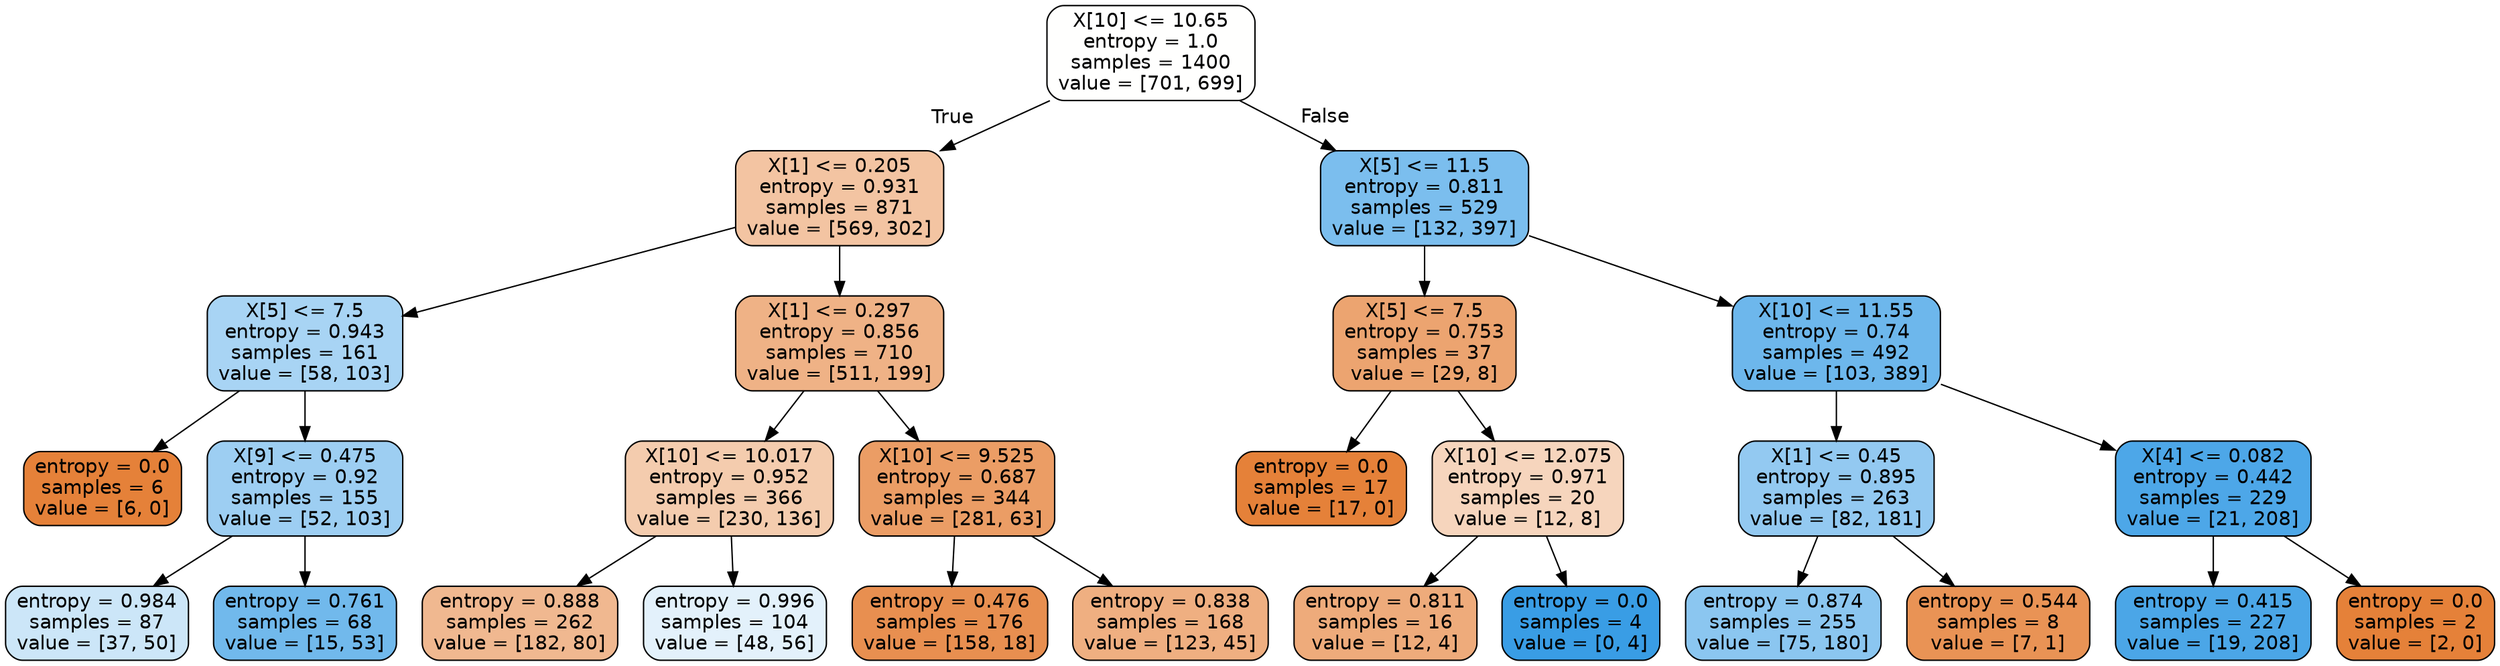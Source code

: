 digraph Tree {
node [shape=box, style="filled, rounded", color="black", fontname=helvetica] ;
edge [fontname=helvetica] ;
0 [label="X[10] <= 10.65\nentropy = 1.0\nsamples = 1400\nvalue = [701, 699]", fillcolor="#fffffe"] ;
1 [label="X[1] <= 0.205\nentropy = 0.931\nsamples = 871\nvalue = [569, 302]", fillcolor="#f3c4a2"] ;
0 -> 1 [labeldistance=2.5, labelangle=45, headlabel="True"] ;
2 [label="X[5] <= 7.5\nentropy = 0.943\nsamples = 161\nvalue = [58, 103]", fillcolor="#a8d4f4"] ;
1 -> 2 ;
3 [label="entropy = 0.0\nsamples = 6\nvalue = [6, 0]", fillcolor="#e58139"] ;
2 -> 3 ;
4 [label="X[9] <= 0.475\nentropy = 0.92\nsamples = 155\nvalue = [52, 103]", fillcolor="#9dcef2"] ;
2 -> 4 ;
5 [label="entropy = 0.984\nsamples = 87\nvalue = [37, 50]", fillcolor="#cce6f8"] ;
4 -> 5 ;
6 [label="entropy = 0.761\nsamples = 68\nvalue = [15, 53]", fillcolor="#71b9ec"] ;
4 -> 6 ;
7 [label="X[1] <= 0.297\nentropy = 0.856\nsamples = 710\nvalue = [511, 199]", fillcolor="#efb286"] ;
1 -> 7 ;
8 [label="X[10] <= 10.017\nentropy = 0.952\nsamples = 366\nvalue = [230, 136]", fillcolor="#f4ccae"] ;
7 -> 8 ;
9 [label="entropy = 0.888\nsamples = 262\nvalue = [182, 80]", fillcolor="#f0b890"] ;
8 -> 9 ;
10 [label="entropy = 0.996\nsamples = 104\nvalue = [48, 56]", fillcolor="#e3f1fb"] ;
8 -> 10 ;
11 [label="X[10] <= 9.525\nentropy = 0.687\nsamples = 344\nvalue = [281, 63]", fillcolor="#eb9d65"] ;
7 -> 11 ;
12 [label="entropy = 0.476\nsamples = 176\nvalue = [158, 18]", fillcolor="#e88f50"] ;
11 -> 12 ;
13 [label="entropy = 0.838\nsamples = 168\nvalue = [123, 45]", fillcolor="#efaf81"] ;
11 -> 13 ;
14 [label="X[5] <= 11.5\nentropy = 0.811\nsamples = 529\nvalue = [132, 397]", fillcolor="#7bbeee"] ;
0 -> 14 [labeldistance=2.5, labelangle=-45, headlabel="False"] ;
15 [label="X[5] <= 7.5\nentropy = 0.753\nsamples = 37\nvalue = [29, 8]", fillcolor="#eca470"] ;
14 -> 15 ;
16 [label="entropy = 0.0\nsamples = 17\nvalue = [17, 0]", fillcolor="#e58139"] ;
15 -> 16 ;
17 [label="X[10] <= 12.075\nentropy = 0.971\nsamples = 20\nvalue = [12, 8]", fillcolor="#f6d5bd"] ;
15 -> 17 ;
18 [label="entropy = 0.811\nsamples = 16\nvalue = [12, 4]", fillcolor="#eeab7b"] ;
17 -> 18 ;
19 [label="entropy = 0.0\nsamples = 4\nvalue = [0, 4]", fillcolor="#399de5"] ;
17 -> 19 ;
20 [label="X[10] <= 11.55\nentropy = 0.74\nsamples = 492\nvalue = [103, 389]", fillcolor="#6db7ec"] ;
14 -> 20 ;
21 [label="X[1] <= 0.45\nentropy = 0.895\nsamples = 263\nvalue = [82, 181]", fillcolor="#93c9f1"] ;
20 -> 21 ;
22 [label="entropy = 0.874\nsamples = 255\nvalue = [75, 180]", fillcolor="#8bc6f0"] ;
21 -> 22 ;
23 [label="entropy = 0.544\nsamples = 8\nvalue = [7, 1]", fillcolor="#e99355"] ;
21 -> 23 ;
24 [label="X[4] <= 0.082\nentropy = 0.442\nsamples = 229\nvalue = [21, 208]", fillcolor="#4da7e8"] ;
20 -> 24 ;
25 [label="entropy = 0.415\nsamples = 227\nvalue = [19, 208]", fillcolor="#4ba6e7"] ;
24 -> 25 ;
26 [label="entropy = 0.0\nsamples = 2\nvalue = [2, 0]", fillcolor="#e58139"] ;
24 -> 26 ;
}